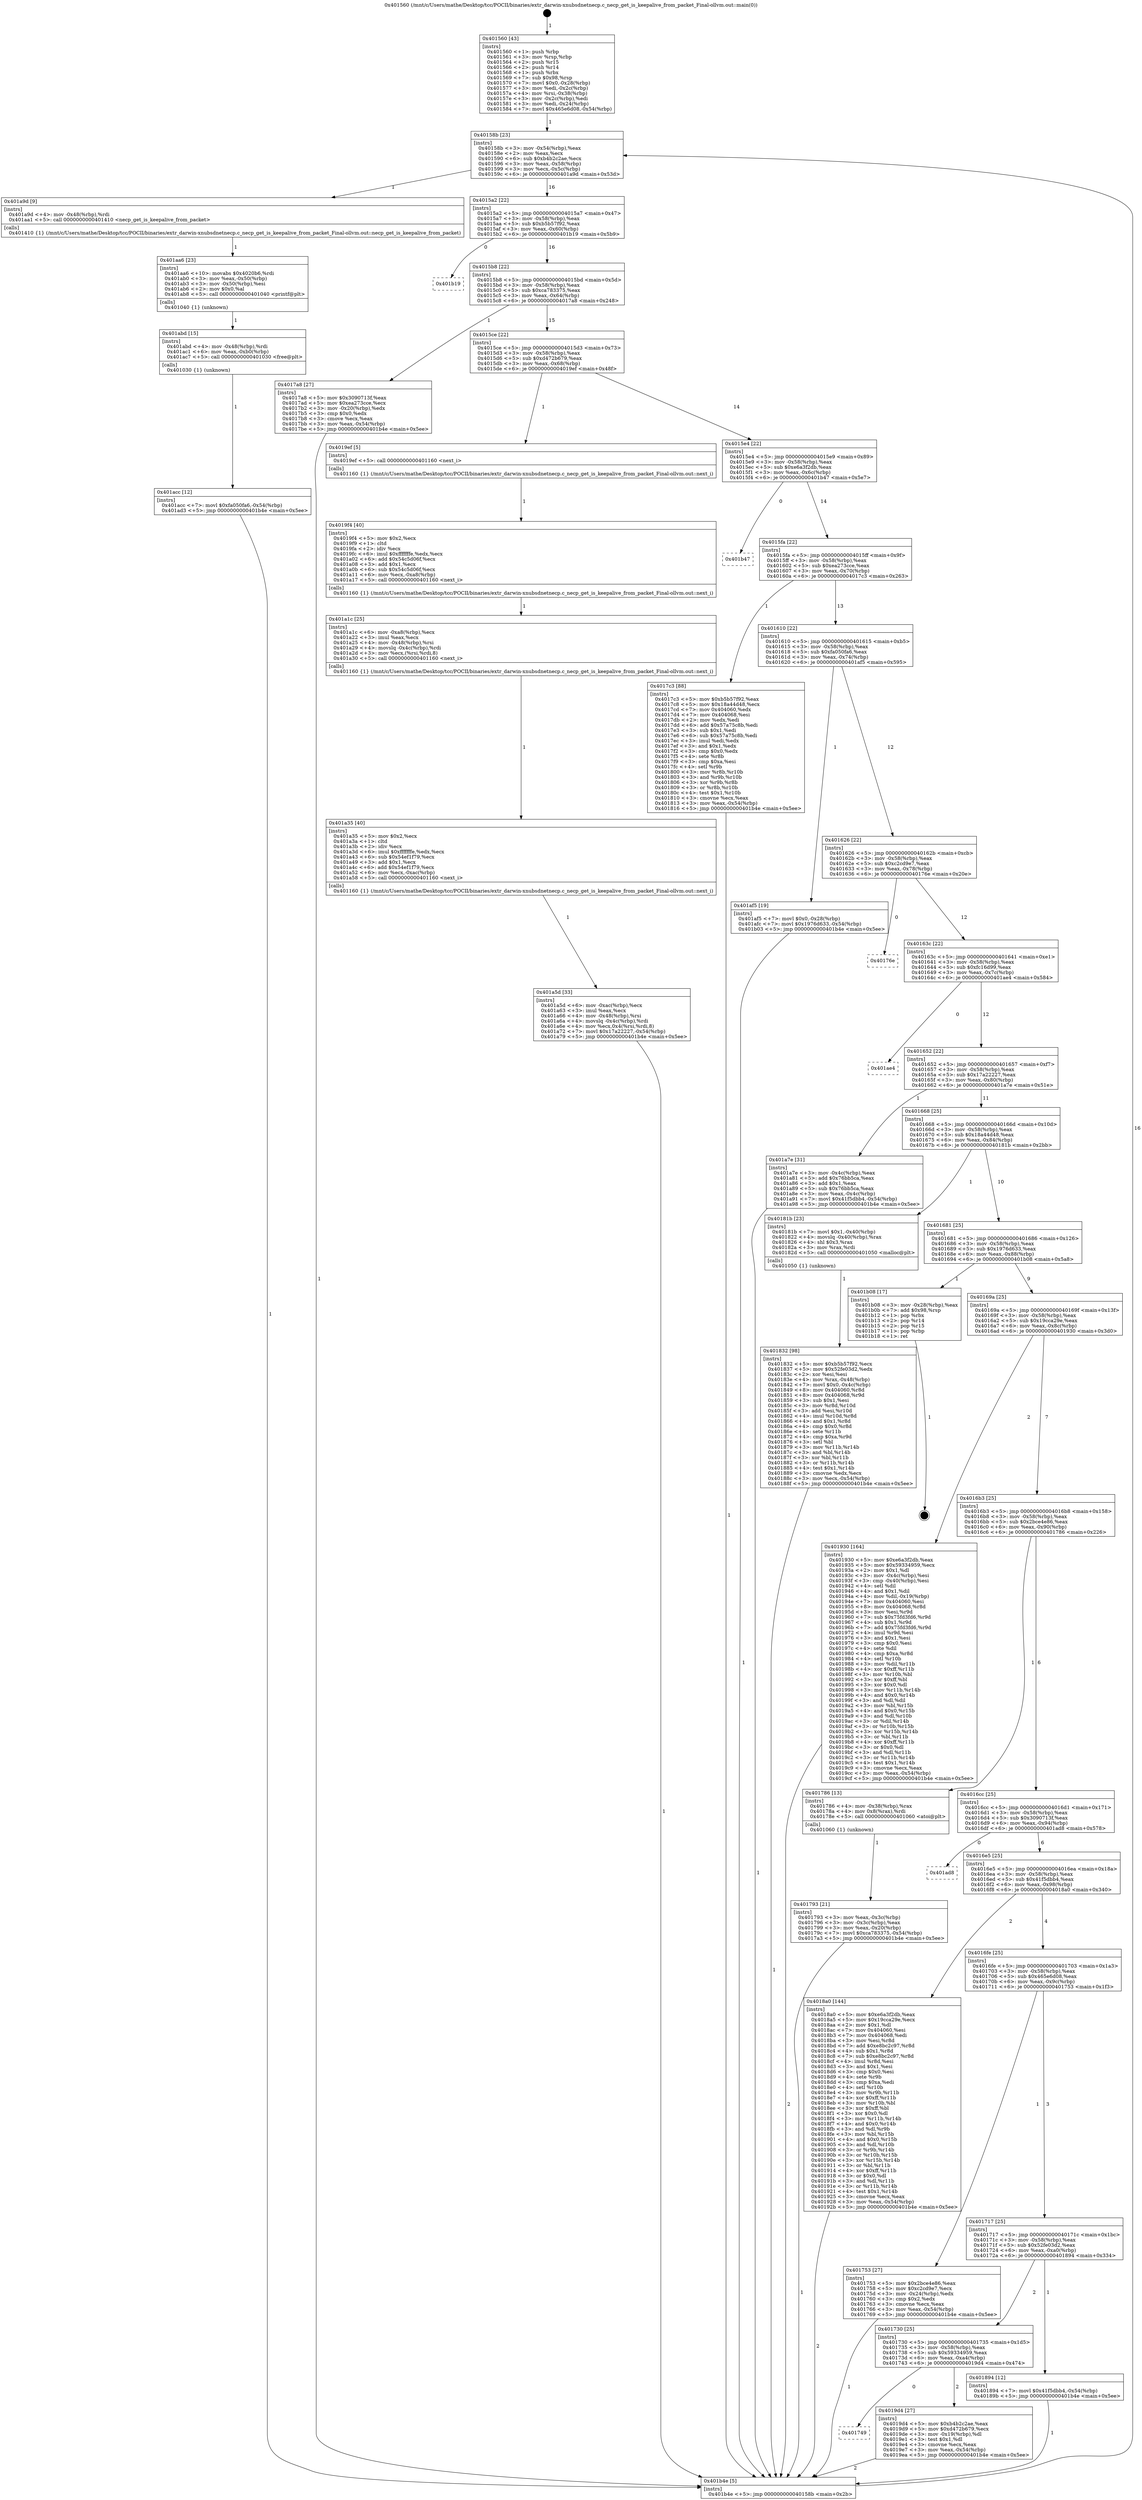 digraph "0x401560" {
  label = "0x401560 (/mnt/c/Users/mathe/Desktop/tcc/POCII/binaries/extr_darwin-xnubsdnetnecp.c_necp_get_is_keepalive_from_packet_Final-ollvm.out::main(0))"
  labelloc = "t"
  node[shape=record]

  Entry [label="",width=0.3,height=0.3,shape=circle,fillcolor=black,style=filled]
  "0x40158b" [label="{
     0x40158b [23]\l
     | [instrs]\l
     &nbsp;&nbsp;0x40158b \<+3\>: mov -0x54(%rbp),%eax\l
     &nbsp;&nbsp;0x40158e \<+2\>: mov %eax,%ecx\l
     &nbsp;&nbsp;0x401590 \<+6\>: sub $0xb4b2c2ae,%ecx\l
     &nbsp;&nbsp;0x401596 \<+3\>: mov %eax,-0x58(%rbp)\l
     &nbsp;&nbsp;0x401599 \<+3\>: mov %ecx,-0x5c(%rbp)\l
     &nbsp;&nbsp;0x40159c \<+6\>: je 0000000000401a9d \<main+0x53d\>\l
  }"]
  "0x401a9d" [label="{
     0x401a9d [9]\l
     | [instrs]\l
     &nbsp;&nbsp;0x401a9d \<+4\>: mov -0x48(%rbp),%rdi\l
     &nbsp;&nbsp;0x401aa1 \<+5\>: call 0000000000401410 \<necp_get_is_keepalive_from_packet\>\l
     | [calls]\l
     &nbsp;&nbsp;0x401410 \{1\} (/mnt/c/Users/mathe/Desktop/tcc/POCII/binaries/extr_darwin-xnubsdnetnecp.c_necp_get_is_keepalive_from_packet_Final-ollvm.out::necp_get_is_keepalive_from_packet)\l
  }"]
  "0x4015a2" [label="{
     0x4015a2 [22]\l
     | [instrs]\l
     &nbsp;&nbsp;0x4015a2 \<+5\>: jmp 00000000004015a7 \<main+0x47\>\l
     &nbsp;&nbsp;0x4015a7 \<+3\>: mov -0x58(%rbp),%eax\l
     &nbsp;&nbsp;0x4015aa \<+5\>: sub $0xb5b57f92,%eax\l
     &nbsp;&nbsp;0x4015af \<+3\>: mov %eax,-0x60(%rbp)\l
     &nbsp;&nbsp;0x4015b2 \<+6\>: je 0000000000401b19 \<main+0x5b9\>\l
  }"]
  Exit [label="",width=0.3,height=0.3,shape=circle,fillcolor=black,style=filled,peripheries=2]
  "0x401b19" [label="{
     0x401b19\l
  }", style=dashed]
  "0x4015b8" [label="{
     0x4015b8 [22]\l
     | [instrs]\l
     &nbsp;&nbsp;0x4015b8 \<+5\>: jmp 00000000004015bd \<main+0x5d\>\l
     &nbsp;&nbsp;0x4015bd \<+3\>: mov -0x58(%rbp),%eax\l
     &nbsp;&nbsp;0x4015c0 \<+5\>: sub $0xca783375,%eax\l
     &nbsp;&nbsp;0x4015c5 \<+3\>: mov %eax,-0x64(%rbp)\l
     &nbsp;&nbsp;0x4015c8 \<+6\>: je 00000000004017a8 \<main+0x248\>\l
  }"]
  "0x401acc" [label="{
     0x401acc [12]\l
     | [instrs]\l
     &nbsp;&nbsp;0x401acc \<+7\>: movl $0xfa050fa6,-0x54(%rbp)\l
     &nbsp;&nbsp;0x401ad3 \<+5\>: jmp 0000000000401b4e \<main+0x5ee\>\l
  }"]
  "0x4017a8" [label="{
     0x4017a8 [27]\l
     | [instrs]\l
     &nbsp;&nbsp;0x4017a8 \<+5\>: mov $0x3090713f,%eax\l
     &nbsp;&nbsp;0x4017ad \<+5\>: mov $0xea273cce,%ecx\l
     &nbsp;&nbsp;0x4017b2 \<+3\>: mov -0x20(%rbp),%edx\l
     &nbsp;&nbsp;0x4017b5 \<+3\>: cmp $0x0,%edx\l
     &nbsp;&nbsp;0x4017b8 \<+3\>: cmove %ecx,%eax\l
     &nbsp;&nbsp;0x4017bb \<+3\>: mov %eax,-0x54(%rbp)\l
     &nbsp;&nbsp;0x4017be \<+5\>: jmp 0000000000401b4e \<main+0x5ee\>\l
  }"]
  "0x4015ce" [label="{
     0x4015ce [22]\l
     | [instrs]\l
     &nbsp;&nbsp;0x4015ce \<+5\>: jmp 00000000004015d3 \<main+0x73\>\l
     &nbsp;&nbsp;0x4015d3 \<+3\>: mov -0x58(%rbp),%eax\l
     &nbsp;&nbsp;0x4015d6 \<+5\>: sub $0xd472b679,%eax\l
     &nbsp;&nbsp;0x4015db \<+3\>: mov %eax,-0x68(%rbp)\l
     &nbsp;&nbsp;0x4015de \<+6\>: je 00000000004019ef \<main+0x48f\>\l
  }"]
  "0x401abd" [label="{
     0x401abd [15]\l
     | [instrs]\l
     &nbsp;&nbsp;0x401abd \<+4\>: mov -0x48(%rbp),%rdi\l
     &nbsp;&nbsp;0x401ac1 \<+6\>: mov %eax,-0xb0(%rbp)\l
     &nbsp;&nbsp;0x401ac7 \<+5\>: call 0000000000401030 \<free@plt\>\l
     | [calls]\l
     &nbsp;&nbsp;0x401030 \{1\} (unknown)\l
  }"]
  "0x4019ef" [label="{
     0x4019ef [5]\l
     | [instrs]\l
     &nbsp;&nbsp;0x4019ef \<+5\>: call 0000000000401160 \<next_i\>\l
     | [calls]\l
     &nbsp;&nbsp;0x401160 \{1\} (/mnt/c/Users/mathe/Desktop/tcc/POCII/binaries/extr_darwin-xnubsdnetnecp.c_necp_get_is_keepalive_from_packet_Final-ollvm.out::next_i)\l
  }"]
  "0x4015e4" [label="{
     0x4015e4 [22]\l
     | [instrs]\l
     &nbsp;&nbsp;0x4015e4 \<+5\>: jmp 00000000004015e9 \<main+0x89\>\l
     &nbsp;&nbsp;0x4015e9 \<+3\>: mov -0x58(%rbp),%eax\l
     &nbsp;&nbsp;0x4015ec \<+5\>: sub $0xe6a3f2db,%eax\l
     &nbsp;&nbsp;0x4015f1 \<+3\>: mov %eax,-0x6c(%rbp)\l
     &nbsp;&nbsp;0x4015f4 \<+6\>: je 0000000000401b47 \<main+0x5e7\>\l
  }"]
  "0x401aa6" [label="{
     0x401aa6 [23]\l
     | [instrs]\l
     &nbsp;&nbsp;0x401aa6 \<+10\>: movabs $0x4020b6,%rdi\l
     &nbsp;&nbsp;0x401ab0 \<+3\>: mov %eax,-0x50(%rbp)\l
     &nbsp;&nbsp;0x401ab3 \<+3\>: mov -0x50(%rbp),%esi\l
     &nbsp;&nbsp;0x401ab6 \<+2\>: mov $0x0,%al\l
     &nbsp;&nbsp;0x401ab8 \<+5\>: call 0000000000401040 \<printf@plt\>\l
     | [calls]\l
     &nbsp;&nbsp;0x401040 \{1\} (unknown)\l
  }"]
  "0x401b47" [label="{
     0x401b47\l
  }", style=dashed]
  "0x4015fa" [label="{
     0x4015fa [22]\l
     | [instrs]\l
     &nbsp;&nbsp;0x4015fa \<+5\>: jmp 00000000004015ff \<main+0x9f\>\l
     &nbsp;&nbsp;0x4015ff \<+3\>: mov -0x58(%rbp),%eax\l
     &nbsp;&nbsp;0x401602 \<+5\>: sub $0xea273cce,%eax\l
     &nbsp;&nbsp;0x401607 \<+3\>: mov %eax,-0x70(%rbp)\l
     &nbsp;&nbsp;0x40160a \<+6\>: je 00000000004017c3 \<main+0x263\>\l
  }"]
  "0x401a5d" [label="{
     0x401a5d [33]\l
     | [instrs]\l
     &nbsp;&nbsp;0x401a5d \<+6\>: mov -0xac(%rbp),%ecx\l
     &nbsp;&nbsp;0x401a63 \<+3\>: imul %eax,%ecx\l
     &nbsp;&nbsp;0x401a66 \<+4\>: mov -0x48(%rbp),%rsi\l
     &nbsp;&nbsp;0x401a6a \<+4\>: movslq -0x4c(%rbp),%rdi\l
     &nbsp;&nbsp;0x401a6e \<+4\>: mov %ecx,0x4(%rsi,%rdi,8)\l
     &nbsp;&nbsp;0x401a72 \<+7\>: movl $0x17a22227,-0x54(%rbp)\l
     &nbsp;&nbsp;0x401a79 \<+5\>: jmp 0000000000401b4e \<main+0x5ee\>\l
  }"]
  "0x4017c3" [label="{
     0x4017c3 [88]\l
     | [instrs]\l
     &nbsp;&nbsp;0x4017c3 \<+5\>: mov $0xb5b57f92,%eax\l
     &nbsp;&nbsp;0x4017c8 \<+5\>: mov $0x18a44d48,%ecx\l
     &nbsp;&nbsp;0x4017cd \<+7\>: mov 0x404060,%edx\l
     &nbsp;&nbsp;0x4017d4 \<+7\>: mov 0x404068,%esi\l
     &nbsp;&nbsp;0x4017db \<+2\>: mov %edx,%edi\l
     &nbsp;&nbsp;0x4017dd \<+6\>: add $0x57a75c8b,%edi\l
     &nbsp;&nbsp;0x4017e3 \<+3\>: sub $0x1,%edi\l
     &nbsp;&nbsp;0x4017e6 \<+6\>: sub $0x57a75c8b,%edi\l
     &nbsp;&nbsp;0x4017ec \<+3\>: imul %edi,%edx\l
     &nbsp;&nbsp;0x4017ef \<+3\>: and $0x1,%edx\l
     &nbsp;&nbsp;0x4017f2 \<+3\>: cmp $0x0,%edx\l
     &nbsp;&nbsp;0x4017f5 \<+4\>: sete %r8b\l
     &nbsp;&nbsp;0x4017f9 \<+3\>: cmp $0xa,%esi\l
     &nbsp;&nbsp;0x4017fc \<+4\>: setl %r9b\l
     &nbsp;&nbsp;0x401800 \<+3\>: mov %r8b,%r10b\l
     &nbsp;&nbsp;0x401803 \<+3\>: and %r9b,%r10b\l
     &nbsp;&nbsp;0x401806 \<+3\>: xor %r9b,%r8b\l
     &nbsp;&nbsp;0x401809 \<+3\>: or %r8b,%r10b\l
     &nbsp;&nbsp;0x40180c \<+4\>: test $0x1,%r10b\l
     &nbsp;&nbsp;0x401810 \<+3\>: cmovne %ecx,%eax\l
     &nbsp;&nbsp;0x401813 \<+3\>: mov %eax,-0x54(%rbp)\l
     &nbsp;&nbsp;0x401816 \<+5\>: jmp 0000000000401b4e \<main+0x5ee\>\l
  }"]
  "0x401610" [label="{
     0x401610 [22]\l
     | [instrs]\l
     &nbsp;&nbsp;0x401610 \<+5\>: jmp 0000000000401615 \<main+0xb5\>\l
     &nbsp;&nbsp;0x401615 \<+3\>: mov -0x58(%rbp),%eax\l
     &nbsp;&nbsp;0x401618 \<+5\>: sub $0xfa050fa6,%eax\l
     &nbsp;&nbsp;0x40161d \<+3\>: mov %eax,-0x74(%rbp)\l
     &nbsp;&nbsp;0x401620 \<+6\>: je 0000000000401af5 \<main+0x595\>\l
  }"]
  "0x401a35" [label="{
     0x401a35 [40]\l
     | [instrs]\l
     &nbsp;&nbsp;0x401a35 \<+5\>: mov $0x2,%ecx\l
     &nbsp;&nbsp;0x401a3a \<+1\>: cltd\l
     &nbsp;&nbsp;0x401a3b \<+2\>: idiv %ecx\l
     &nbsp;&nbsp;0x401a3d \<+6\>: imul $0xfffffffe,%edx,%ecx\l
     &nbsp;&nbsp;0x401a43 \<+6\>: sub $0x54ef1f79,%ecx\l
     &nbsp;&nbsp;0x401a49 \<+3\>: add $0x1,%ecx\l
     &nbsp;&nbsp;0x401a4c \<+6\>: add $0x54ef1f79,%ecx\l
     &nbsp;&nbsp;0x401a52 \<+6\>: mov %ecx,-0xac(%rbp)\l
     &nbsp;&nbsp;0x401a58 \<+5\>: call 0000000000401160 \<next_i\>\l
     | [calls]\l
     &nbsp;&nbsp;0x401160 \{1\} (/mnt/c/Users/mathe/Desktop/tcc/POCII/binaries/extr_darwin-xnubsdnetnecp.c_necp_get_is_keepalive_from_packet_Final-ollvm.out::next_i)\l
  }"]
  "0x401af5" [label="{
     0x401af5 [19]\l
     | [instrs]\l
     &nbsp;&nbsp;0x401af5 \<+7\>: movl $0x0,-0x28(%rbp)\l
     &nbsp;&nbsp;0x401afc \<+7\>: movl $0x1976d633,-0x54(%rbp)\l
     &nbsp;&nbsp;0x401b03 \<+5\>: jmp 0000000000401b4e \<main+0x5ee\>\l
  }"]
  "0x401626" [label="{
     0x401626 [22]\l
     | [instrs]\l
     &nbsp;&nbsp;0x401626 \<+5\>: jmp 000000000040162b \<main+0xcb\>\l
     &nbsp;&nbsp;0x40162b \<+3\>: mov -0x58(%rbp),%eax\l
     &nbsp;&nbsp;0x40162e \<+5\>: sub $0xc2cd9e7,%eax\l
     &nbsp;&nbsp;0x401633 \<+3\>: mov %eax,-0x78(%rbp)\l
     &nbsp;&nbsp;0x401636 \<+6\>: je 000000000040176e \<main+0x20e\>\l
  }"]
  "0x401a1c" [label="{
     0x401a1c [25]\l
     | [instrs]\l
     &nbsp;&nbsp;0x401a1c \<+6\>: mov -0xa8(%rbp),%ecx\l
     &nbsp;&nbsp;0x401a22 \<+3\>: imul %eax,%ecx\l
     &nbsp;&nbsp;0x401a25 \<+4\>: mov -0x48(%rbp),%rsi\l
     &nbsp;&nbsp;0x401a29 \<+4\>: movslq -0x4c(%rbp),%rdi\l
     &nbsp;&nbsp;0x401a2d \<+3\>: mov %ecx,(%rsi,%rdi,8)\l
     &nbsp;&nbsp;0x401a30 \<+5\>: call 0000000000401160 \<next_i\>\l
     | [calls]\l
     &nbsp;&nbsp;0x401160 \{1\} (/mnt/c/Users/mathe/Desktop/tcc/POCII/binaries/extr_darwin-xnubsdnetnecp.c_necp_get_is_keepalive_from_packet_Final-ollvm.out::next_i)\l
  }"]
  "0x40176e" [label="{
     0x40176e\l
  }", style=dashed]
  "0x40163c" [label="{
     0x40163c [22]\l
     | [instrs]\l
     &nbsp;&nbsp;0x40163c \<+5\>: jmp 0000000000401641 \<main+0xe1\>\l
     &nbsp;&nbsp;0x401641 \<+3\>: mov -0x58(%rbp),%eax\l
     &nbsp;&nbsp;0x401644 \<+5\>: sub $0xfc16d99,%eax\l
     &nbsp;&nbsp;0x401649 \<+3\>: mov %eax,-0x7c(%rbp)\l
     &nbsp;&nbsp;0x40164c \<+6\>: je 0000000000401ae4 \<main+0x584\>\l
  }"]
  "0x4019f4" [label="{
     0x4019f4 [40]\l
     | [instrs]\l
     &nbsp;&nbsp;0x4019f4 \<+5\>: mov $0x2,%ecx\l
     &nbsp;&nbsp;0x4019f9 \<+1\>: cltd\l
     &nbsp;&nbsp;0x4019fa \<+2\>: idiv %ecx\l
     &nbsp;&nbsp;0x4019fc \<+6\>: imul $0xfffffffe,%edx,%ecx\l
     &nbsp;&nbsp;0x401a02 \<+6\>: add $0x54c5d06f,%ecx\l
     &nbsp;&nbsp;0x401a08 \<+3\>: add $0x1,%ecx\l
     &nbsp;&nbsp;0x401a0b \<+6\>: sub $0x54c5d06f,%ecx\l
     &nbsp;&nbsp;0x401a11 \<+6\>: mov %ecx,-0xa8(%rbp)\l
     &nbsp;&nbsp;0x401a17 \<+5\>: call 0000000000401160 \<next_i\>\l
     | [calls]\l
     &nbsp;&nbsp;0x401160 \{1\} (/mnt/c/Users/mathe/Desktop/tcc/POCII/binaries/extr_darwin-xnubsdnetnecp.c_necp_get_is_keepalive_from_packet_Final-ollvm.out::next_i)\l
  }"]
  "0x401ae4" [label="{
     0x401ae4\l
  }", style=dashed]
  "0x401652" [label="{
     0x401652 [22]\l
     | [instrs]\l
     &nbsp;&nbsp;0x401652 \<+5\>: jmp 0000000000401657 \<main+0xf7\>\l
     &nbsp;&nbsp;0x401657 \<+3\>: mov -0x58(%rbp),%eax\l
     &nbsp;&nbsp;0x40165a \<+5\>: sub $0x17a22227,%eax\l
     &nbsp;&nbsp;0x40165f \<+3\>: mov %eax,-0x80(%rbp)\l
     &nbsp;&nbsp;0x401662 \<+6\>: je 0000000000401a7e \<main+0x51e\>\l
  }"]
  "0x401749" [label="{
     0x401749\l
  }", style=dashed]
  "0x401a7e" [label="{
     0x401a7e [31]\l
     | [instrs]\l
     &nbsp;&nbsp;0x401a7e \<+3\>: mov -0x4c(%rbp),%eax\l
     &nbsp;&nbsp;0x401a81 \<+5\>: add $0x76bb5ca,%eax\l
     &nbsp;&nbsp;0x401a86 \<+3\>: add $0x1,%eax\l
     &nbsp;&nbsp;0x401a89 \<+5\>: sub $0x76bb5ca,%eax\l
     &nbsp;&nbsp;0x401a8e \<+3\>: mov %eax,-0x4c(%rbp)\l
     &nbsp;&nbsp;0x401a91 \<+7\>: movl $0x41f5dbb4,-0x54(%rbp)\l
     &nbsp;&nbsp;0x401a98 \<+5\>: jmp 0000000000401b4e \<main+0x5ee\>\l
  }"]
  "0x401668" [label="{
     0x401668 [25]\l
     | [instrs]\l
     &nbsp;&nbsp;0x401668 \<+5\>: jmp 000000000040166d \<main+0x10d\>\l
     &nbsp;&nbsp;0x40166d \<+3\>: mov -0x58(%rbp),%eax\l
     &nbsp;&nbsp;0x401670 \<+5\>: sub $0x18a44d48,%eax\l
     &nbsp;&nbsp;0x401675 \<+6\>: mov %eax,-0x84(%rbp)\l
     &nbsp;&nbsp;0x40167b \<+6\>: je 000000000040181b \<main+0x2bb\>\l
  }"]
  "0x4019d4" [label="{
     0x4019d4 [27]\l
     | [instrs]\l
     &nbsp;&nbsp;0x4019d4 \<+5\>: mov $0xb4b2c2ae,%eax\l
     &nbsp;&nbsp;0x4019d9 \<+5\>: mov $0xd472b679,%ecx\l
     &nbsp;&nbsp;0x4019de \<+3\>: mov -0x19(%rbp),%dl\l
     &nbsp;&nbsp;0x4019e1 \<+3\>: test $0x1,%dl\l
     &nbsp;&nbsp;0x4019e4 \<+3\>: cmovne %ecx,%eax\l
     &nbsp;&nbsp;0x4019e7 \<+3\>: mov %eax,-0x54(%rbp)\l
     &nbsp;&nbsp;0x4019ea \<+5\>: jmp 0000000000401b4e \<main+0x5ee\>\l
  }"]
  "0x40181b" [label="{
     0x40181b [23]\l
     | [instrs]\l
     &nbsp;&nbsp;0x40181b \<+7\>: movl $0x1,-0x40(%rbp)\l
     &nbsp;&nbsp;0x401822 \<+4\>: movslq -0x40(%rbp),%rax\l
     &nbsp;&nbsp;0x401826 \<+4\>: shl $0x3,%rax\l
     &nbsp;&nbsp;0x40182a \<+3\>: mov %rax,%rdi\l
     &nbsp;&nbsp;0x40182d \<+5\>: call 0000000000401050 \<malloc@plt\>\l
     | [calls]\l
     &nbsp;&nbsp;0x401050 \{1\} (unknown)\l
  }"]
  "0x401681" [label="{
     0x401681 [25]\l
     | [instrs]\l
     &nbsp;&nbsp;0x401681 \<+5\>: jmp 0000000000401686 \<main+0x126\>\l
     &nbsp;&nbsp;0x401686 \<+3\>: mov -0x58(%rbp),%eax\l
     &nbsp;&nbsp;0x401689 \<+5\>: sub $0x1976d633,%eax\l
     &nbsp;&nbsp;0x40168e \<+6\>: mov %eax,-0x88(%rbp)\l
     &nbsp;&nbsp;0x401694 \<+6\>: je 0000000000401b08 \<main+0x5a8\>\l
  }"]
  "0x401730" [label="{
     0x401730 [25]\l
     | [instrs]\l
     &nbsp;&nbsp;0x401730 \<+5\>: jmp 0000000000401735 \<main+0x1d5\>\l
     &nbsp;&nbsp;0x401735 \<+3\>: mov -0x58(%rbp),%eax\l
     &nbsp;&nbsp;0x401738 \<+5\>: sub $0x59334959,%eax\l
     &nbsp;&nbsp;0x40173d \<+6\>: mov %eax,-0xa4(%rbp)\l
     &nbsp;&nbsp;0x401743 \<+6\>: je 00000000004019d4 \<main+0x474\>\l
  }"]
  "0x401b08" [label="{
     0x401b08 [17]\l
     | [instrs]\l
     &nbsp;&nbsp;0x401b08 \<+3\>: mov -0x28(%rbp),%eax\l
     &nbsp;&nbsp;0x401b0b \<+7\>: add $0x98,%rsp\l
     &nbsp;&nbsp;0x401b12 \<+1\>: pop %rbx\l
     &nbsp;&nbsp;0x401b13 \<+2\>: pop %r14\l
     &nbsp;&nbsp;0x401b15 \<+2\>: pop %r15\l
     &nbsp;&nbsp;0x401b17 \<+1\>: pop %rbp\l
     &nbsp;&nbsp;0x401b18 \<+1\>: ret\l
  }"]
  "0x40169a" [label="{
     0x40169a [25]\l
     | [instrs]\l
     &nbsp;&nbsp;0x40169a \<+5\>: jmp 000000000040169f \<main+0x13f\>\l
     &nbsp;&nbsp;0x40169f \<+3\>: mov -0x58(%rbp),%eax\l
     &nbsp;&nbsp;0x4016a2 \<+5\>: sub $0x19cca29e,%eax\l
     &nbsp;&nbsp;0x4016a7 \<+6\>: mov %eax,-0x8c(%rbp)\l
     &nbsp;&nbsp;0x4016ad \<+6\>: je 0000000000401930 \<main+0x3d0\>\l
  }"]
  "0x401894" [label="{
     0x401894 [12]\l
     | [instrs]\l
     &nbsp;&nbsp;0x401894 \<+7\>: movl $0x41f5dbb4,-0x54(%rbp)\l
     &nbsp;&nbsp;0x40189b \<+5\>: jmp 0000000000401b4e \<main+0x5ee\>\l
  }"]
  "0x401930" [label="{
     0x401930 [164]\l
     | [instrs]\l
     &nbsp;&nbsp;0x401930 \<+5\>: mov $0xe6a3f2db,%eax\l
     &nbsp;&nbsp;0x401935 \<+5\>: mov $0x59334959,%ecx\l
     &nbsp;&nbsp;0x40193a \<+2\>: mov $0x1,%dl\l
     &nbsp;&nbsp;0x40193c \<+3\>: mov -0x4c(%rbp),%esi\l
     &nbsp;&nbsp;0x40193f \<+3\>: cmp -0x40(%rbp),%esi\l
     &nbsp;&nbsp;0x401942 \<+4\>: setl %dil\l
     &nbsp;&nbsp;0x401946 \<+4\>: and $0x1,%dil\l
     &nbsp;&nbsp;0x40194a \<+4\>: mov %dil,-0x19(%rbp)\l
     &nbsp;&nbsp;0x40194e \<+7\>: mov 0x404060,%esi\l
     &nbsp;&nbsp;0x401955 \<+8\>: mov 0x404068,%r8d\l
     &nbsp;&nbsp;0x40195d \<+3\>: mov %esi,%r9d\l
     &nbsp;&nbsp;0x401960 \<+7\>: sub $0x75fd3fd6,%r9d\l
     &nbsp;&nbsp;0x401967 \<+4\>: sub $0x1,%r9d\l
     &nbsp;&nbsp;0x40196b \<+7\>: add $0x75fd3fd6,%r9d\l
     &nbsp;&nbsp;0x401972 \<+4\>: imul %r9d,%esi\l
     &nbsp;&nbsp;0x401976 \<+3\>: and $0x1,%esi\l
     &nbsp;&nbsp;0x401979 \<+3\>: cmp $0x0,%esi\l
     &nbsp;&nbsp;0x40197c \<+4\>: sete %dil\l
     &nbsp;&nbsp;0x401980 \<+4\>: cmp $0xa,%r8d\l
     &nbsp;&nbsp;0x401984 \<+4\>: setl %r10b\l
     &nbsp;&nbsp;0x401988 \<+3\>: mov %dil,%r11b\l
     &nbsp;&nbsp;0x40198b \<+4\>: xor $0xff,%r11b\l
     &nbsp;&nbsp;0x40198f \<+3\>: mov %r10b,%bl\l
     &nbsp;&nbsp;0x401992 \<+3\>: xor $0xff,%bl\l
     &nbsp;&nbsp;0x401995 \<+3\>: xor $0x0,%dl\l
     &nbsp;&nbsp;0x401998 \<+3\>: mov %r11b,%r14b\l
     &nbsp;&nbsp;0x40199b \<+4\>: and $0x0,%r14b\l
     &nbsp;&nbsp;0x40199f \<+3\>: and %dl,%dil\l
     &nbsp;&nbsp;0x4019a2 \<+3\>: mov %bl,%r15b\l
     &nbsp;&nbsp;0x4019a5 \<+4\>: and $0x0,%r15b\l
     &nbsp;&nbsp;0x4019a9 \<+3\>: and %dl,%r10b\l
     &nbsp;&nbsp;0x4019ac \<+3\>: or %dil,%r14b\l
     &nbsp;&nbsp;0x4019af \<+3\>: or %r10b,%r15b\l
     &nbsp;&nbsp;0x4019b2 \<+3\>: xor %r15b,%r14b\l
     &nbsp;&nbsp;0x4019b5 \<+3\>: or %bl,%r11b\l
     &nbsp;&nbsp;0x4019b8 \<+4\>: xor $0xff,%r11b\l
     &nbsp;&nbsp;0x4019bc \<+3\>: or $0x0,%dl\l
     &nbsp;&nbsp;0x4019bf \<+3\>: and %dl,%r11b\l
     &nbsp;&nbsp;0x4019c2 \<+3\>: or %r11b,%r14b\l
     &nbsp;&nbsp;0x4019c5 \<+4\>: test $0x1,%r14b\l
     &nbsp;&nbsp;0x4019c9 \<+3\>: cmovne %ecx,%eax\l
     &nbsp;&nbsp;0x4019cc \<+3\>: mov %eax,-0x54(%rbp)\l
     &nbsp;&nbsp;0x4019cf \<+5\>: jmp 0000000000401b4e \<main+0x5ee\>\l
  }"]
  "0x4016b3" [label="{
     0x4016b3 [25]\l
     | [instrs]\l
     &nbsp;&nbsp;0x4016b3 \<+5\>: jmp 00000000004016b8 \<main+0x158\>\l
     &nbsp;&nbsp;0x4016b8 \<+3\>: mov -0x58(%rbp),%eax\l
     &nbsp;&nbsp;0x4016bb \<+5\>: sub $0x2bce4e86,%eax\l
     &nbsp;&nbsp;0x4016c0 \<+6\>: mov %eax,-0x90(%rbp)\l
     &nbsp;&nbsp;0x4016c6 \<+6\>: je 0000000000401786 \<main+0x226\>\l
  }"]
  "0x401832" [label="{
     0x401832 [98]\l
     | [instrs]\l
     &nbsp;&nbsp;0x401832 \<+5\>: mov $0xb5b57f92,%ecx\l
     &nbsp;&nbsp;0x401837 \<+5\>: mov $0x52fe03d2,%edx\l
     &nbsp;&nbsp;0x40183c \<+2\>: xor %esi,%esi\l
     &nbsp;&nbsp;0x40183e \<+4\>: mov %rax,-0x48(%rbp)\l
     &nbsp;&nbsp;0x401842 \<+7\>: movl $0x0,-0x4c(%rbp)\l
     &nbsp;&nbsp;0x401849 \<+8\>: mov 0x404060,%r8d\l
     &nbsp;&nbsp;0x401851 \<+8\>: mov 0x404068,%r9d\l
     &nbsp;&nbsp;0x401859 \<+3\>: sub $0x1,%esi\l
     &nbsp;&nbsp;0x40185c \<+3\>: mov %r8d,%r10d\l
     &nbsp;&nbsp;0x40185f \<+3\>: add %esi,%r10d\l
     &nbsp;&nbsp;0x401862 \<+4\>: imul %r10d,%r8d\l
     &nbsp;&nbsp;0x401866 \<+4\>: and $0x1,%r8d\l
     &nbsp;&nbsp;0x40186a \<+4\>: cmp $0x0,%r8d\l
     &nbsp;&nbsp;0x40186e \<+4\>: sete %r11b\l
     &nbsp;&nbsp;0x401872 \<+4\>: cmp $0xa,%r9d\l
     &nbsp;&nbsp;0x401876 \<+3\>: setl %bl\l
     &nbsp;&nbsp;0x401879 \<+3\>: mov %r11b,%r14b\l
     &nbsp;&nbsp;0x40187c \<+3\>: and %bl,%r14b\l
     &nbsp;&nbsp;0x40187f \<+3\>: xor %bl,%r11b\l
     &nbsp;&nbsp;0x401882 \<+3\>: or %r11b,%r14b\l
     &nbsp;&nbsp;0x401885 \<+4\>: test $0x1,%r14b\l
     &nbsp;&nbsp;0x401889 \<+3\>: cmovne %edx,%ecx\l
     &nbsp;&nbsp;0x40188c \<+3\>: mov %ecx,-0x54(%rbp)\l
     &nbsp;&nbsp;0x40188f \<+5\>: jmp 0000000000401b4e \<main+0x5ee\>\l
  }"]
  "0x401786" [label="{
     0x401786 [13]\l
     | [instrs]\l
     &nbsp;&nbsp;0x401786 \<+4\>: mov -0x38(%rbp),%rax\l
     &nbsp;&nbsp;0x40178a \<+4\>: mov 0x8(%rax),%rdi\l
     &nbsp;&nbsp;0x40178e \<+5\>: call 0000000000401060 \<atoi@plt\>\l
     | [calls]\l
     &nbsp;&nbsp;0x401060 \{1\} (unknown)\l
  }"]
  "0x4016cc" [label="{
     0x4016cc [25]\l
     | [instrs]\l
     &nbsp;&nbsp;0x4016cc \<+5\>: jmp 00000000004016d1 \<main+0x171\>\l
     &nbsp;&nbsp;0x4016d1 \<+3\>: mov -0x58(%rbp),%eax\l
     &nbsp;&nbsp;0x4016d4 \<+5\>: sub $0x3090713f,%eax\l
     &nbsp;&nbsp;0x4016d9 \<+6\>: mov %eax,-0x94(%rbp)\l
     &nbsp;&nbsp;0x4016df \<+6\>: je 0000000000401ad8 \<main+0x578\>\l
  }"]
  "0x401793" [label="{
     0x401793 [21]\l
     | [instrs]\l
     &nbsp;&nbsp;0x401793 \<+3\>: mov %eax,-0x3c(%rbp)\l
     &nbsp;&nbsp;0x401796 \<+3\>: mov -0x3c(%rbp),%eax\l
     &nbsp;&nbsp;0x401799 \<+3\>: mov %eax,-0x20(%rbp)\l
     &nbsp;&nbsp;0x40179c \<+7\>: movl $0xca783375,-0x54(%rbp)\l
     &nbsp;&nbsp;0x4017a3 \<+5\>: jmp 0000000000401b4e \<main+0x5ee\>\l
  }"]
  "0x401ad8" [label="{
     0x401ad8\l
  }", style=dashed]
  "0x4016e5" [label="{
     0x4016e5 [25]\l
     | [instrs]\l
     &nbsp;&nbsp;0x4016e5 \<+5\>: jmp 00000000004016ea \<main+0x18a\>\l
     &nbsp;&nbsp;0x4016ea \<+3\>: mov -0x58(%rbp),%eax\l
     &nbsp;&nbsp;0x4016ed \<+5\>: sub $0x41f5dbb4,%eax\l
     &nbsp;&nbsp;0x4016f2 \<+6\>: mov %eax,-0x98(%rbp)\l
     &nbsp;&nbsp;0x4016f8 \<+6\>: je 00000000004018a0 \<main+0x340\>\l
  }"]
  "0x401560" [label="{
     0x401560 [43]\l
     | [instrs]\l
     &nbsp;&nbsp;0x401560 \<+1\>: push %rbp\l
     &nbsp;&nbsp;0x401561 \<+3\>: mov %rsp,%rbp\l
     &nbsp;&nbsp;0x401564 \<+2\>: push %r15\l
     &nbsp;&nbsp;0x401566 \<+2\>: push %r14\l
     &nbsp;&nbsp;0x401568 \<+1\>: push %rbx\l
     &nbsp;&nbsp;0x401569 \<+7\>: sub $0x98,%rsp\l
     &nbsp;&nbsp;0x401570 \<+7\>: movl $0x0,-0x28(%rbp)\l
     &nbsp;&nbsp;0x401577 \<+3\>: mov %edi,-0x2c(%rbp)\l
     &nbsp;&nbsp;0x40157a \<+4\>: mov %rsi,-0x38(%rbp)\l
     &nbsp;&nbsp;0x40157e \<+3\>: mov -0x2c(%rbp),%edi\l
     &nbsp;&nbsp;0x401581 \<+3\>: mov %edi,-0x24(%rbp)\l
     &nbsp;&nbsp;0x401584 \<+7\>: movl $0x465e6d08,-0x54(%rbp)\l
  }"]
  "0x4018a0" [label="{
     0x4018a0 [144]\l
     | [instrs]\l
     &nbsp;&nbsp;0x4018a0 \<+5\>: mov $0xe6a3f2db,%eax\l
     &nbsp;&nbsp;0x4018a5 \<+5\>: mov $0x19cca29e,%ecx\l
     &nbsp;&nbsp;0x4018aa \<+2\>: mov $0x1,%dl\l
     &nbsp;&nbsp;0x4018ac \<+7\>: mov 0x404060,%esi\l
     &nbsp;&nbsp;0x4018b3 \<+7\>: mov 0x404068,%edi\l
     &nbsp;&nbsp;0x4018ba \<+3\>: mov %esi,%r8d\l
     &nbsp;&nbsp;0x4018bd \<+7\>: add $0xe8bc2c97,%r8d\l
     &nbsp;&nbsp;0x4018c4 \<+4\>: sub $0x1,%r8d\l
     &nbsp;&nbsp;0x4018c8 \<+7\>: sub $0xe8bc2c97,%r8d\l
     &nbsp;&nbsp;0x4018cf \<+4\>: imul %r8d,%esi\l
     &nbsp;&nbsp;0x4018d3 \<+3\>: and $0x1,%esi\l
     &nbsp;&nbsp;0x4018d6 \<+3\>: cmp $0x0,%esi\l
     &nbsp;&nbsp;0x4018d9 \<+4\>: sete %r9b\l
     &nbsp;&nbsp;0x4018dd \<+3\>: cmp $0xa,%edi\l
     &nbsp;&nbsp;0x4018e0 \<+4\>: setl %r10b\l
     &nbsp;&nbsp;0x4018e4 \<+3\>: mov %r9b,%r11b\l
     &nbsp;&nbsp;0x4018e7 \<+4\>: xor $0xff,%r11b\l
     &nbsp;&nbsp;0x4018eb \<+3\>: mov %r10b,%bl\l
     &nbsp;&nbsp;0x4018ee \<+3\>: xor $0xff,%bl\l
     &nbsp;&nbsp;0x4018f1 \<+3\>: xor $0x0,%dl\l
     &nbsp;&nbsp;0x4018f4 \<+3\>: mov %r11b,%r14b\l
     &nbsp;&nbsp;0x4018f7 \<+4\>: and $0x0,%r14b\l
     &nbsp;&nbsp;0x4018fb \<+3\>: and %dl,%r9b\l
     &nbsp;&nbsp;0x4018fe \<+3\>: mov %bl,%r15b\l
     &nbsp;&nbsp;0x401901 \<+4\>: and $0x0,%r15b\l
     &nbsp;&nbsp;0x401905 \<+3\>: and %dl,%r10b\l
     &nbsp;&nbsp;0x401908 \<+3\>: or %r9b,%r14b\l
     &nbsp;&nbsp;0x40190b \<+3\>: or %r10b,%r15b\l
     &nbsp;&nbsp;0x40190e \<+3\>: xor %r15b,%r14b\l
     &nbsp;&nbsp;0x401911 \<+3\>: or %bl,%r11b\l
     &nbsp;&nbsp;0x401914 \<+4\>: xor $0xff,%r11b\l
     &nbsp;&nbsp;0x401918 \<+3\>: or $0x0,%dl\l
     &nbsp;&nbsp;0x40191b \<+3\>: and %dl,%r11b\l
     &nbsp;&nbsp;0x40191e \<+3\>: or %r11b,%r14b\l
     &nbsp;&nbsp;0x401921 \<+4\>: test $0x1,%r14b\l
     &nbsp;&nbsp;0x401925 \<+3\>: cmovne %ecx,%eax\l
     &nbsp;&nbsp;0x401928 \<+3\>: mov %eax,-0x54(%rbp)\l
     &nbsp;&nbsp;0x40192b \<+5\>: jmp 0000000000401b4e \<main+0x5ee\>\l
  }"]
  "0x4016fe" [label="{
     0x4016fe [25]\l
     | [instrs]\l
     &nbsp;&nbsp;0x4016fe \<+5\>: jmp 0000000000401703 \<main+0x1a3\>\l
     &nbsp;&nbsp;0x401703 \<+3\>: mov -0x58(%rbp),%eax\l
     &nbsp;&nbsp;0x401706 \<+5\>: sub $0x465e6d08,%eax\l
     &nbsp;&nbsp;0x40170b \<+6\>: mov %eax,-0x9c(%rbp)\l
     &nbsp;&nbsp;0x401711 \<+6\>: je 0000000000401753 \<main+0x1f3\>\l
  }"]
  "0x401b4e" [label="{
     0x401b4e [5]\l
     | [instrs]\l
     &nbsp;&nbsp;0x401b4e \<+5\>: jmp 000000000040158b \<main+0x2b\>\l
  }"]
  "0x401753" [label="{
     0x401753 [27]\l
     | [instrs]\l
     &nbsp;&nbsp;0x401753 \<+5\>: mov $0x2bce4e86,%eax\l
     &nbsp;&nbsp;0x401758 \<+5\>: mov $0xc2cd9e7,%ecx\l
     &nbsp;&nbsp;0x40175d \<+3\>: mov -0x24(%rbp),%edx\l
     &nbsp;&nbsp;0x401760 \<+3\>: cmp $0x2,%edx\l
     &nbsp;&nbsp;0x401763 \<+3\>: cmovne %ecx,%eax\l
     &nbsp;&nbsp;0x401766 \<+3\>: mov %eax,-0x54(%rbp)\l
     &nbsp;&nbsp;0x401769 \<+5\>: jmp 0000000000401b4e \<main+0x5ee\>\l
  }"]
  "0x401717" [label="{
     0x401717 [25]\l
     | [instrs]\l
     &nbsp;&nbsp;0x401717 \<+5\>: jmp 000000000040171c \<main+0x1bc\>\l
     &nbsp;&nbsp;0x40171c \<+3\>: mov -0x58(%rbp),%eax\l
     &nbsp;&nbsp;0x40171f \<+5\>: sub $0x52fe03d2,%eax\l
     &nbsp;&nbsp;0x401724 \<+6\>: mov %eax,-0xa0(%rbp)\l
     &nbsp;&nbsp;0x40172a \<+6\>: je 0000000000401894 \<main+0x334\>\l
  }"]
  Entry -> "0x401560" [label=" 1"]
  "0x40158b" -> "0x401a9d" [label=" 1"]
  "0x40158b" -> "0x4015a2" [label=" 16"]
  "0x401b08" -> Exit [label=" 1"]
  "0x4015a2" -> "0x401b19" [label=" 0"]
  "0x4015a2" -> "0x4015b8" [label=" 16"]
  "0x401af5" -> "0x401b4e" [label=" 1"]
  "0x4015b8" -> "0x4017a8" [label=" 1"]
  "0x4015b8" -> "0x4015ce" [label=" 15"]
  "0x401acc" -> "0x401b4e" [label=" 1"]
  "0x4015ce" -> "0x4019ef" [label=" 1"]
  "0x4015ce" -> "0x4015e4" [label=" 14"]
  "0x401abd" -> "0x401acc" [label=" 1"]
  "0x4015e4" -> "0x401b47" [label=" 0"]
  "0x4015e4" -> "0x4015fa" [label=" 14"]
  "0x401aa6" -> "0x401abd" [label=" 1"]
  "0x4015fa" -> "0x4017c3" [label=" 1"]
  "0x4015fa" -> "0x401610" [label=" 13"]
  "0x401a9d" -> "0x401aa6" [label=" 1"]
  "0x401610" -> "0x401af5" [label=" 1"]
  "0x401610" -> "0x401626" [label=" 12"]
  "0x401a7e" -> "0x401b4e" [label=" 1"]
  "0x401626" -> "0x40176e" [label=" 0"]
  "0x401626" -> "0x40163c" [label=" 12"]
  "0x401a5d" -> "0x401b4e" [label=" 1"]
  "0x40163c" -> "0x401ae4" [label=" 0"]
  "0x40163c" -> "0x401652" [label=" 12"]
  "0x401a35" -> "0x401a5d" [label=" 1"]
  "0x401652" -> "0x401a7e" [label=" 1"]
  "0x401652" -> "0x401668" [label=" 11"]
  "0x401a1c" -> "0x401a35" [label=" 1"]
  "0x401668" -> "0x40181b" [label=" 1"]
  "0x401668" -> "0x401681" [label=" 10"]
  "0x4019f4" -> "0x401a1c" [label=" 1"]
  "0x401681" -> "0x401b08" [label=" 1"]
  "0x401681" -> "0x40169a" [label=" 9"]
  "0x4019d4" -> "0x401b4e" [label=" 2"]
  "0x40169a" -> "0x401930" [label=" 2"]
  "0x40169a" -> "0x4016b3" [label=" 7"]
  "0x401730" -> "0x401749" [label=" 0"]
  "0x4016b3" -> "0x401786" [label=" 1"]
  "0x4016b3" -> "0x4016cc" [label=" 6"]
  "0x4019ef" -> "0x4019f4" [label=" 1"]
  "0x4016cc" -> "0x401ad8" [label=" 0"]
  "0x4016cc" -> "0x4016e5" [label=" 6"]
  "0x401930" -> "0x401b4e" [label=" 2"]
  "0x4016e5" -> "0x4018a0" [label=" 2"]
  "0x4016e5" -> "0x4016fe" [label=" 4"]
  "0x4018a0" -> "0x401b4e" [label=" 2"]
  "0x4016fe" -> "0x401753" [label=" 1"]
  "0x4016fe" -> "0x401717" [label=" 3"]
  "0x401753" -> "0x401b4e" [label=" 1"]
  "0x401560" -> "0x40158b" [label=" 1"]
  "0x401b4e" -> "0x40158b" [label=" 16"]
  "0x401786" -> "0x401793" [label=" 1"]
  "0x401793" -> "0x401b4e" [label=" 1"]
  "0x4017a8" -> "0x401b4e" [label=" 1"]
  "0x4017c3" -> "0x401b4e" [label=" 1"]
  "0x40181b" -> "0x401832" [label=" 1"]
  "0x401832" -> "0x401b4e" [label=" 1"]
  "0x401730" -> "0x4019d4" [label=" 2"]
  "0x401717" -> "0x401894" [label=" 1"]
  "0x401717" -> "0x401730" [label=" 2"]
  "0x401894" -> "0x401b4e" [label=" 1"]
}
